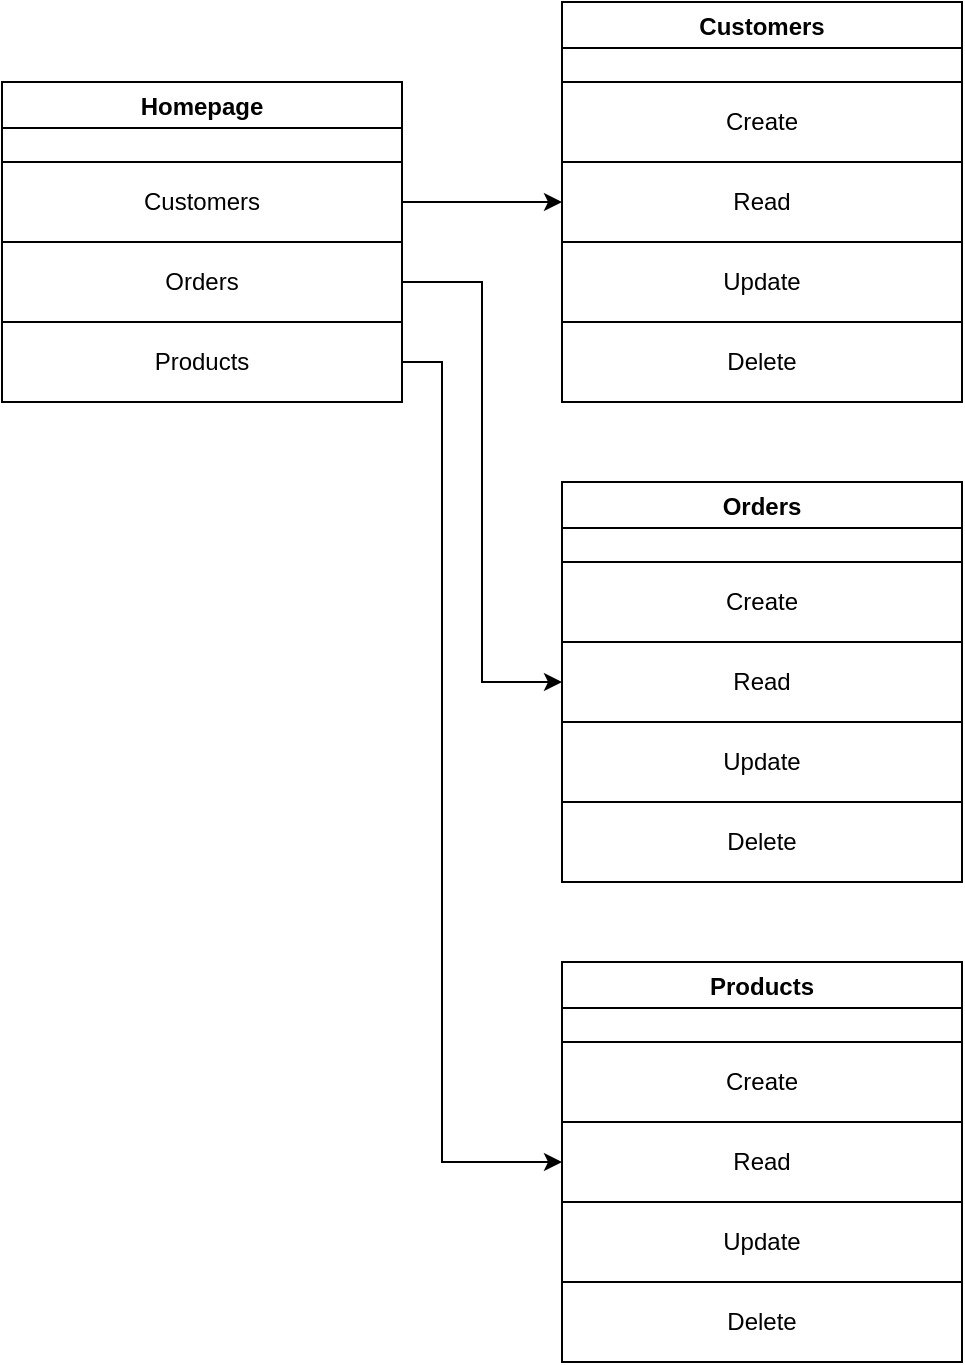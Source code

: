 <mxfile version="14.7.3" type="github">
  <diagram id="nM9ZmTxpHpVggGZpvHxw" name="Page-1">
    <mxGraphModel dx="1351" dy="890" grid="1" gridSize="10" guides="1" tooltips="1" connect="1" arrows="1" fold="1" page="0" pageScale="1" pageWidth="850" pageHeight="1100" math="0" shadow="0">
      <root>
        <mxCell id="0" />
        <mxCell id="1" parent="0" />
        <mxCell id="1e_1MFbeS7l4MN63-IpH-6" value="" style="edgeStyle=orthogonalEdgeStyle;rounded=0;orthogonalLoop=1;jettySize=auto;html=1;exitX=1;exitY=0.5;exitDx=0;exitDy=0;" edge="1" parent="1" source="1e_1MFbeS7l4MN63-IpH-3" target="1e_1MFbeS7l4MN63-IpH-4">
          <mxGeometry relative="1" as="geometry" />
        </mxCell>
        <mxCell id="1e_1MFbeS7l4MN63-IpH-2" value="Homepage" style="swimlane;" vertex="1" parent="1">
          <mxGeometry x="280" y="40" width="200" height="160" as="geometry" />
        </mxCell>
        <mxCell id="1e_1MFbeS7l4MN63-IpH-3" value="Customers" style="rounded=0;whiteSpace=wrap;html=1;" vertex="1" parent="1e_1MFbeS7l4MN63-IpH-2">
          <mxGeometry y="40" width="200" height="40" as="geometry" />
        </mxCell>
        <mxCell id="1e_1MFbeS7l4MN63-IpH-7" value="Orders" style="rounded=0;whiteSpace=wrap;html=1;" vertex="1" parent="1e_1MFbeS7l4MN63-IpH-2">
          <mxGeometry y="80" width="200" height="40" as="geometry" />
        </mxCell>
        <mxCell id="1e_1MFbeS7l4MN63-IpH-8" value="Products" style="rounded=0;whiteSpace=wrap;html=1;" vertex="1" parent="1e_1MFbeS7l4MN63-IpH-2">
          <mxGeometry y="120" width="200" height="40" as="geometry" />
        </mxCell>
        <mxCell id="1e_1MFbeS7l4MN63-IpH-4" value="Customers" style="swimlane;" vertex="1" parent="1">
          <mxGeometry x="560" width="200" height="200" as="geometry" />
        </mxCell>
        <mxCell id="1e_1MFbeS7l4MN63-IpH-9" value="Update" style="rounded=0;whiteSpace=wrap;html=1;" vertex="1" parent="1e_1MFbeS7l4MN63-IpH-4">
          <mxGeometry y="120" width="200" height="40" as="geometry" />
        </mxCell>
        <mxCell id="1e_1MFbeS7l4MN63-IpH-10" value="Read" style="rounded=0;whiteSpace=wrap;html=1;" vertex="1" parent="1e_1MFbeS7l4MN63-IpH-4">
          <mxGeometry y="80" width="200" height="40" as="geometry" />
        </mxCell>
        <mxCell id="1e_1MFbeS7l4MN63-IpH-11" value="Create" style="rounded=0;whiteSpace=wrap;html=1;" vertex="1" parent="1e_1MFbeS7l4MN63-IpH-4">
          <mxGeometry y="40" width="200" height="40" as="geometry" />
        </mxCell>
        <mxCell id="1e_1MFbeS7l4MN63-IpH-12" value="Delete" style="rounded=0;whiteSpace=wrap;html=1;" vertex="1" parent="1e_1MFbeS7l4MN63-IpH-4">
          <mxGeometry y="160" width="200" height="40" as="geometry" />
        </mxCell>
        <mxCell id="1e_1MFbeS7l4MN63-IpH-13" value="Orders" style="swimlane;" vertex="1" parent="1">
          <mxGeometry x="560" y="240" width="200" height="200" as="geometry" />
        </mxCell>
        <mxCell id="1e_1MFbeS7l4MN63-IpH-14" value="Update" style="rounded=0;whiteSpace=wrap;html=1;" vertex="1" parent="1e_1MFbeS7l4MN63-IpH-13">
          <mxGeometry y="120" width="200" height="40" as="geometry" />
        </mxCell>
        <mxCell id="1e_1MFbeS7l4MN63-IpH-15" value="Read" style="rounded=0;whiteSpace=wrap;html=1;" vertex="1" parent="1e_1MFbeS7l4MN63-IpH-13">
          <mxGeometry y="80" width="200" height="40" as="geometry" />
        </mxCell>
        <mxCell id="1e_1MFbeS7l4MN63-IpH-16" value="Create" style="rounded=0;whiteSpace=wrap;html=1;" vertex="1" parent="1e_1MFbeS7l4MN63-IpH-13">
          <mxGeometry y="40" width="200" height="40" as="geometry" />
        </mxCell>
        <mxCell id="1e_1MFbeS7l4MN63-IpH-17" value="Delete" style="rounded=0;whiteSpace=wrap;html=1;" vertex="1" parent="1e_1MFbeS7l4MN63-IpH-13">
          <mxGeometry y="160" width="200" height="40" as="geometry" />
        </mxCell>
        <mxCell id="1e_1MFbeS7l4MN63-IpH-18" style="edgeStyle=orthogonalEdgeStyle;rounded=0;orthogonalLoop=1;jettySize=auto;html=1;exitX=1;exitY=0.5;exitDx=0;exitDy=0;entryX=0;entryY=0.5;entryDx=0;entryDy=0;" edge="1" parent="1" source="1e_1MFbeS7l4MN63-IpH-7" target="1e_1MFbeS7l4MN63-IpH-13">
          <mxGeometry relative="1" as="geometry" />
        </mxCell>
        <mxCell id="1e_1MFbeS7l4MN63-IpH-25" style="edgeStyle=orthogonalEdgeStyle;rounded=0;orthogonalLoop=1;jettySize=auto;html=1;entryX=1;entryY=0.5;entryDx=0;entryDy=0;startArrow=classic;startFill=1;endArrow=none;endFill=0;" edge="1" parent="1" source="1e_1MFbeS7l4MN63-IpH-19" target="1e_1MFbeS7l4MN63-IpH-8">
          <mxGeometry relative="1" as="geometry">
            <Array as="points">
              <mxPoint x="500" y="580" />
              <mxPoint x="500" y="180" />
            </Array>
          </mxGeometry>
        </mxCell>
        <mxCell id="1e_1MFbeS7l4MN63-IpH-19" value="Products" style="swimlane;" vertex="1" parent="1">
          <mxGeometry x="560" y="480" width="200" height="200" as="geometry" />
        </mxCell>
        <mxCell id="1e_1MFbeS7l4MN63-IpH-20" value="Update" style="rounded=0;whiteSpace=wrap;html=1;" vertex="1" parent="1e_1MFbeS7l4MN63-IpH-19">
          <mxGeometry y="120" width="200" height="40" as="geometry" />
        </mxCell>
        <mxCell id="1e_1MFbeS7l4MN63-IpH-21" value="Read" style="rounded=0;whiteSpace=wrap;html=1;" vertex="1" parent="1e_1MFbeS7l4MN63-IpH-19">
          <mxGeometry y="80" width="200" height="40" as="geometry" />
        </mxCell>
        <mxCell id="1e_1MFbeS7l4MN63-IpH-22" value="Create" style="rounded=0;whiteSpace=wrap;html=1;" vertex="1" parent="1e_1MFbeS7l4MN63-IpH-19">
          <mxGeometry y="40" width="200" height="40" as="geometry" />
        </mxCell>
        <mxCell id="1e_1MFbeS7l4MN63-IpH-23" value="Delete" style="rounded=0;whiteSpace=wrap;html=1;" vertex="1" parent="1e_1MFbeS7l4MN63-IpH-19">
          <mxGeometry y="160" width="200" height="40" as="geometry" />
        </mxCell>
      </root>
    </mxGraphModel>
  </diagram>
</mxfile>
